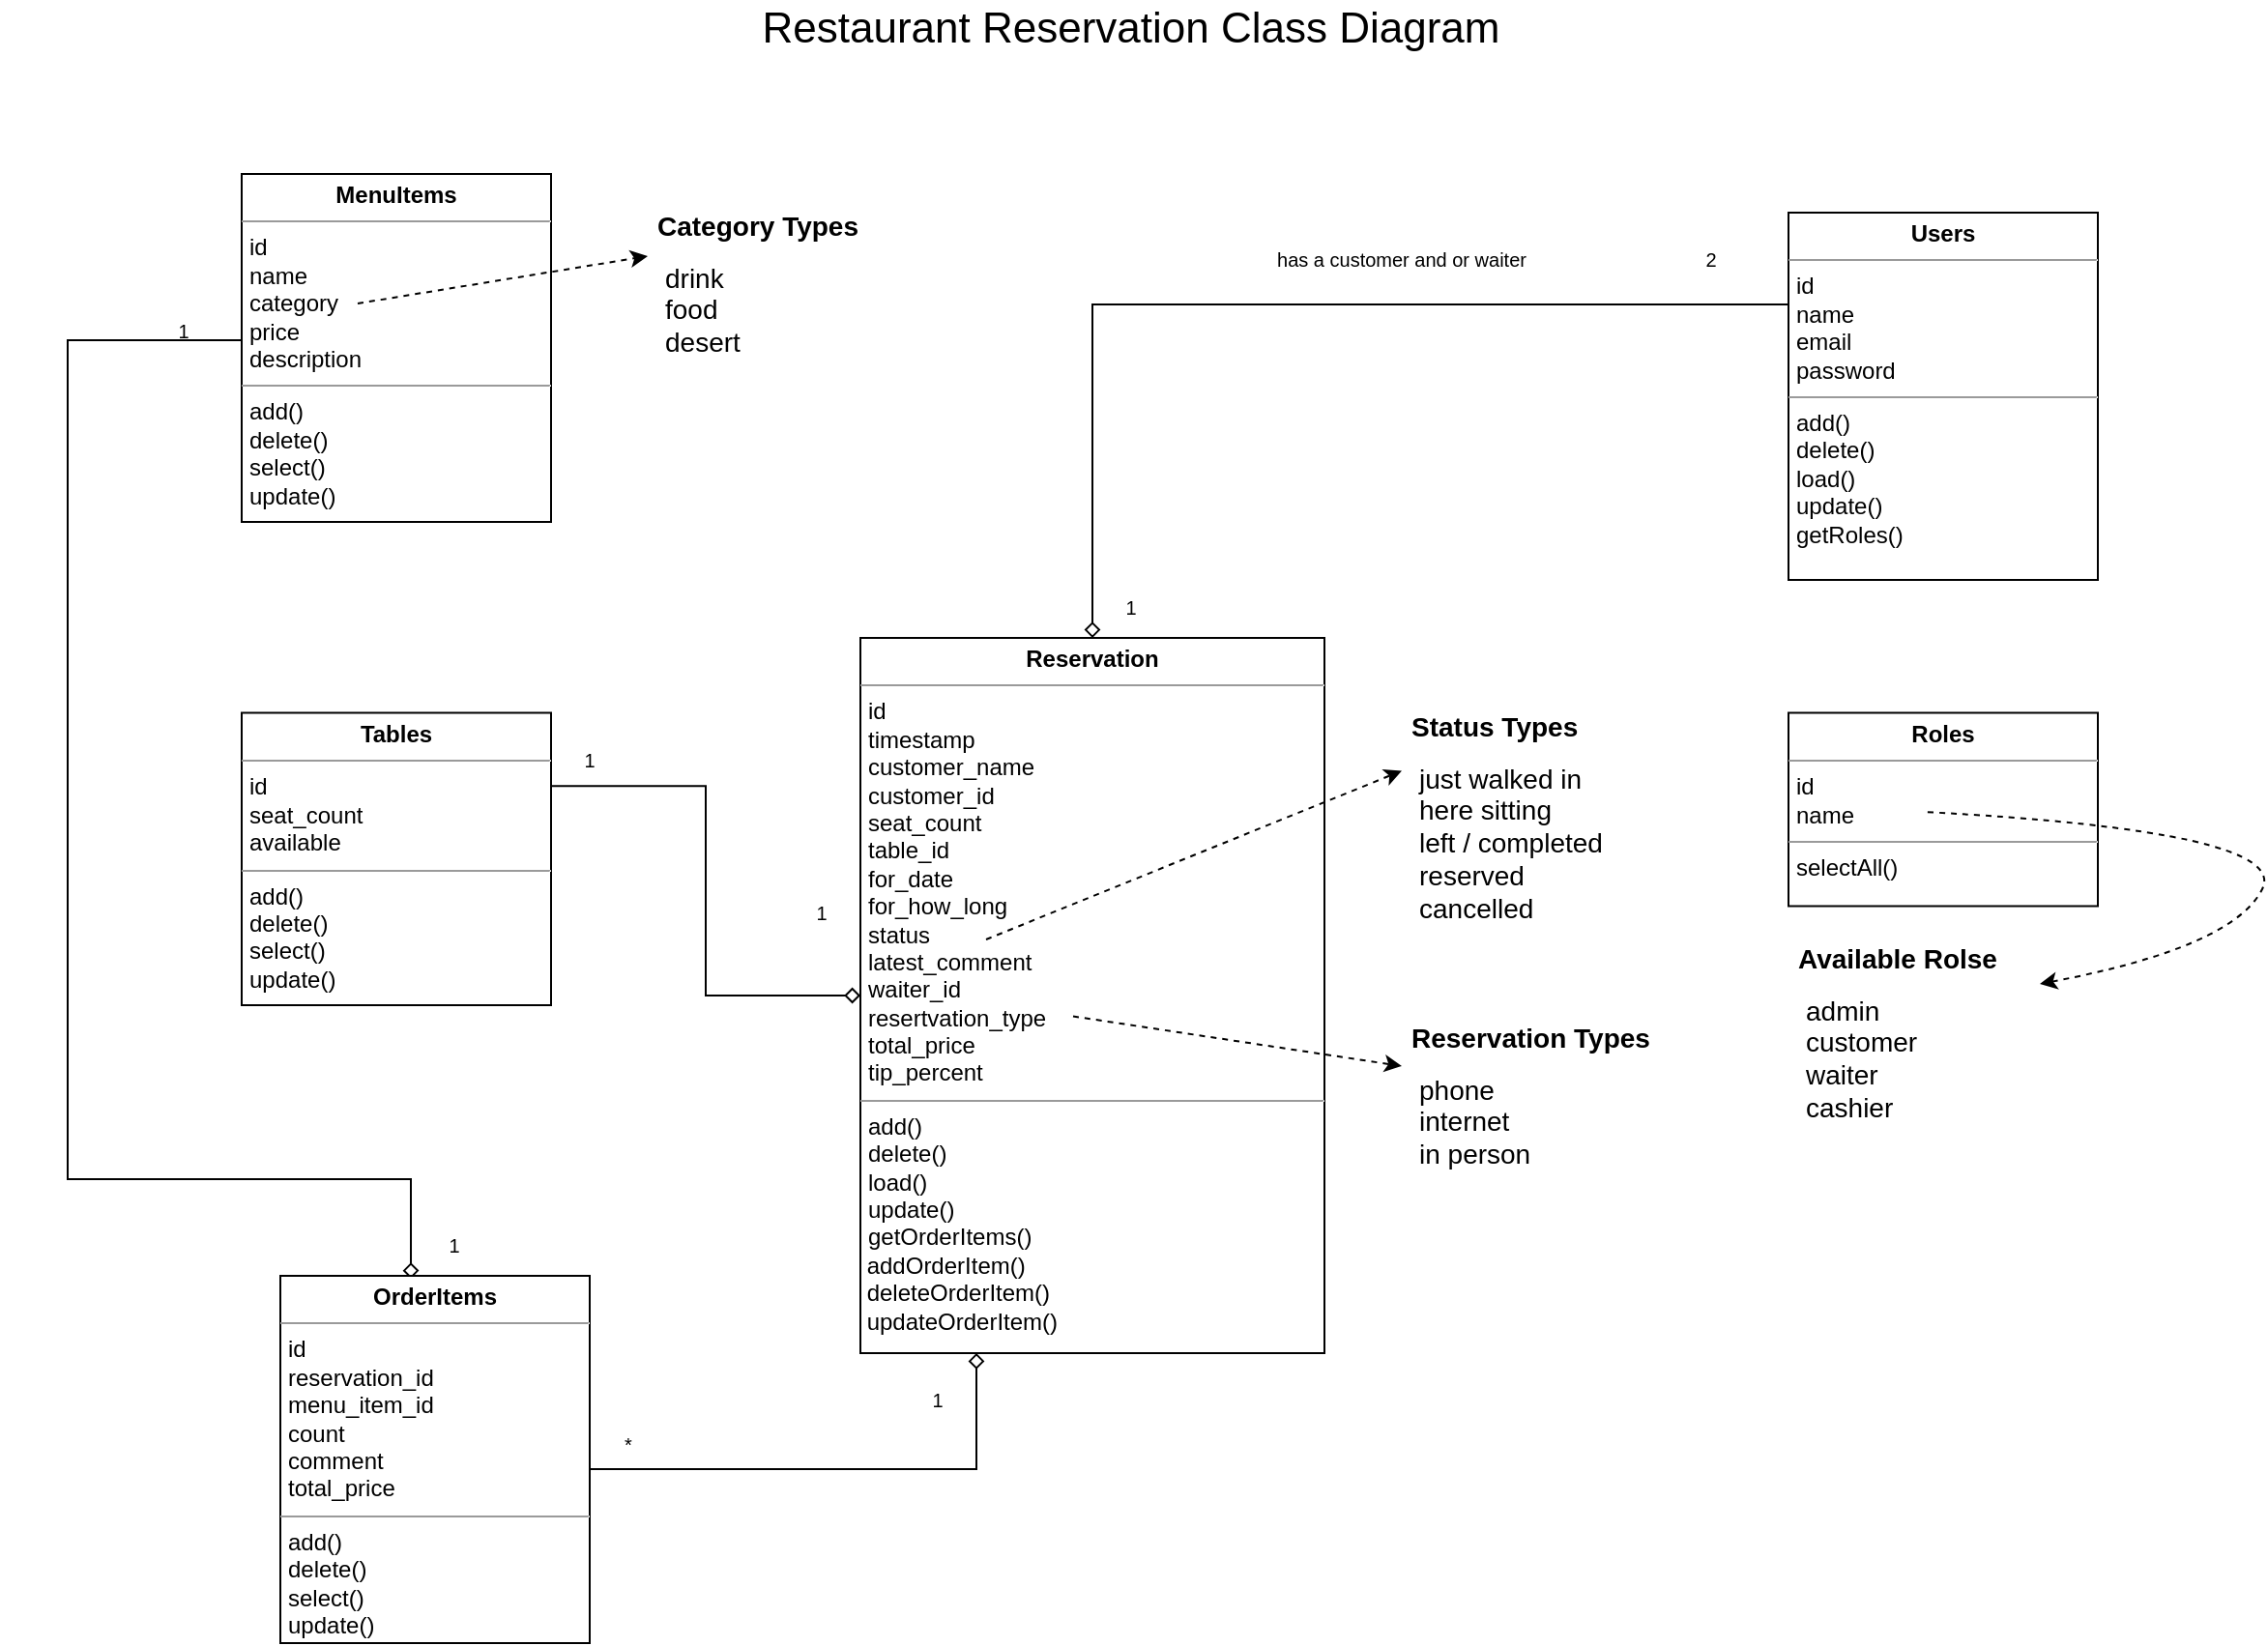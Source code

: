 <mxfile version="20.8.16" type="device"><diagram name="Page-1" id="G5EX8Vy-Cbu-R1nyykUL"><mxGraphModel dx="1626" dy="992" grid="1" gridSize="10" guides="1" tooltips="1" connect="1" arrows="1" fold="1" page="1" pageScale="1" pageWidth="3300" pageHeight="4681" background="#FFFFFF" math="0" shadow="0"><root><mxCell id="0"/><mxCell id="1" parent="0"/><mxCell id="goD7f1i-W1BPPLskCMS5-74" value="&lt;font style=&quot;font-size: 22px;&quot;&gt;Restaurant Reservation Class Diagram&lt;/font&gt;" style="text;html=1;strokeColor=none;fillColor=none;align=center;verticalAlign=middle;whiteSpace=wrap;rounded=0;fontSize=16;" parent="1" vertex="1"><mxGeometry x="35" y="70" width="1170" height="30" as="geometry"/></mxCell><mxCell id="goD7f1i-W1BPPLskCMS5-76" value="&lt;p style=&quot;margin:0px;margin-top:4px;text-align:center;&quot;&gt;&lt;b&gt;MenuItems&lt;/b&gt;&lt;/p&gt;&lt;hr size=&quot;1&quot;&gt;&lt;p style=&quot;margin:0px;margin-left:4px;&quot;&gt;id&lt;/p&gt;&lt;p style=&quot;margin:0px;margin-left:4px;&quot;&gt;name&lt;/p&gt;&lt;p style=&quot;margin:0px;margin-left:4px;&quot;&gt;category&lt;/p&gt;&lt;p style=&quot;margin:0px;margin-left:4px;&quot;&gt;price&lt;/p&gt;&lt;p style=&quot;margin:0px;margin-left:4px;&quot;&gt;description&lt;/p&gt;&lt;hr size=&quot;1&quot;&gt;&lt;p style=&quot;margin:0px;margin-left:4px;&quot;&gt;add()&lt;/p&gt;&lt;p style=&quot;margin:0px;margin-left:4px;&quot;&gt;delete()&lt;/p&gt;&lt;p style=&quot;margin:0px;margin-left:4px;&quot;&gt;select()&lt;/p&gt;&lt;p style=&quot;margin:0px;margin-left:4px;&quot;&gt;update()&lt;/p&gt;" style="verticalAlign=top;align=left;overflow=fill;fontSize=12;fontFamily=Helvetica;html=1;rounded=0;shadow=0;comic=0;labelBackgroundColor=none;strokeWidth=1" parent="1" vertex="1"><mxGeometry x="160" y="160" width="160" height="180" as="geometry"/></mxCell><mxCell id="goD7f1i-W1BPPLskCMS5-98" value="&lt;p style=&quot;margin:0px;margin-top:4px;text-align:center;&quot;&gt;&lt;b&gt;Tables&lt;/b&gt;&lt;/p&gt;&lt;hr size=&quot;1&quot;&gt;&lt;p style=&quot;margin:0px;margin-left:4px;&quot;&gt;id&lt;/p&gt;&lt;p style=&quot;margin:0px;margin-left:4px;&quot;&gt;seat_count&lt;/p&gt;&lt;p style=&quot;margin:0px;margin-left:4px;&quot;&gt;available&lt;/p&gt;&lt;hr size=&quot;1&quot;&gt;&lt;p style=&quot;margin:0px;margin-left:4px;&quot;&gt;add()&lt;/p&gt;&lt;p style=&quot;margin:0px;margin-left:4px;&quot;&gt;delete()&lt;/p&gt;&lt;p style=&quot;margin:0px;margin-left:4px;&quot;&gt;select()&lt;/p&gt;&lt;p style=&quot;margin:0px;margin-left:4px;&quot;&gt;update()&lt;/p&gt;" style="verticalAlign=top;align=left;overflow=fill;fontSize=12;fontFamily=Helvetica;html=1;rounded=0;shadow=0;comic=0;labelBackgroundColor=none;strokeWidth=1" parent="1" vertex="1"><mxGeometry x="160" y="438.75" width="160" height="151.25" as="geometry"/></mxCell><mxCell id="goD7f1i-W1BPPLskCMS5-107" style="edgeStyle=orthogonalEdgeStyle;rounded=0;orthogonalLoop=1;jettySize=auto;html=1;exitX=0.5;exitY=0;exitDx=0;exitDy=0;entryX=0;entryY=0.25;entryDx=0;entryDy=0;fontSize=14;startArrow=diamond;startFill=0;endArrow=none;endFill=0;" parent="1" source="goD7f1i-W1BPPLskCMS5-102" target="goD7f1i-W1BPPLskCMS5-79" edge="1"><mxGeometry relative="1" as="geometry"/></mxCell><mxCell id="goD7f1i-W1BPPLskCMS5-114" style="edgeStyle=orthogonalEdgeStyle;rounded=0;orthogonalLoop=1;jettySize=auto;html=1;entryX=1;entryY=0.25;entryDx=0;entryDy=0;fontSize=14;startArrow=diamond;startFill=0;endArrow=none;endFill=0;" parent="1" source="goD7f1i-W1BPPLskCMS5-102" target="goD7f1i-W1BPPLskCMS5-98" edge="1"><mxGeometry relative="1" as="geometry"/></mxCell><mxCell id="goD7f1i-W1BPPLskCMS5-102" value="&lt;p style=&quot;margin:0px;margin-top:4px;text-align:center;&quot;&gt;&lt;b&gt;Reservation&lt;/b&gt;&lt;/p&gt;&lt;hr size=&quot;1&quot;&gt;&lt;p style=&quot;margin:0px;margin-left:4px;&quot;&gt;id&lt;/p&gt;&lt;p style=&quot;margin:0px;margin-left:4px;&quot;&gt;timestamp&lt;/p&gt;&lt;p style=&quot;margin:0px;margin-left:4px;&quot;&gt;customer_name&lt;/p&gt;&lt;p style=&quot;margin:0px;margin-left:4px;&quot;&gt;customer_id&lt;/p&gt;&lt;p style=&quot;margin:0px;margin-left:4px;&quot;&gt;seat_count&lt;/p&gt;&lt;p style=&quot;margin:0px;margin-left:4px;&quot;&gt;&lt;span style=&quot;background-color: initial;&quot;&gt;table_id&lt;/span&gt;&lt;br&gt;&lt;/p&gt;&lt;p style=&quot;margin:0px;margin-left:4px;&quot;&gt;for_date&lt;/p&gt;&lt;p style=&quot;margin:0px;margin-left:4px;&quot;&gt;for_how_long&lt;/p&gt;&lt;p style=&quot;margin:0px;margin-left:4px;&quot;&gt;status&lt;/p&gt;&lt;p style=&quot;margin:0px;margin-left:4px;&quot;&gt;latest_comment&lt;/p&gt;&lt;p style=&quot;margin:0px;margin-left:4px;&quot;&gt;waiter_id&lt;/p&gt;&lt;p style=&quot;margin:0px;margin-left:4px;&quot;&gt;resertvation_type&amp;nbsp;&lt;/p&gt;&lt;p style=&quot;margin:0px;margin-left:4px;&quot;&gt;total_price&lt;/p&gt;&lt;p style=&quot;margin:0px;margin-left:4px;&quot;&gt;tip_percent&lt;/p&gt;&lt;hr size=&quot;1&quot;&gt;&lt;p style=&quot;margin:0px;margin-left:4px;&quot;&gt;add()&lt;/p&gt;&lt;p style=&quot;margin:0px;margin-left:4px;&quot;&gt;delete()&lt;/p&gt;&lt;p style=&quot;margin:0px;margin-left:4px;&quot;&gt;load()&lt;/p&gt;&lt;p style=&quot;margin:0px;margin-left:4px;&quot;&gt;update()&lt;/p&gt;&lt;p style=&quot;margin:0px;margin-left:4px;&quot;&gt;getOrderItems()&lt;/p&gt;&lt;p style=&quot;margin:0px;margin-left:4px;&quot;&gt;&lt;/p&gt;&amp;nbsp;addOrderItem()&lt;br&gt;&amp;nbsp;deleteOrderItem()&lt;br&gt;&amp;nbsp;updateOrderItem()" style="verticalAlign=top;align=left;overflow=fill;fontSize=12;fontFamily=Helvetica;html=1;rounded=0;shadow=0;comic=0;labelBackgroundColor=none;strokeWidth=1" parent="1" vertex="1"><mxGeometry x="480" y="400" width="240" height="370" as="geometry"/></mxCell><mxCell id="goD7f1i-W1BPPLskCMS5-104" value="&lt;h1 style=&quot;font-size: 14px;&quot;&gt;&lt;font style=&quot;font-size: 14px;&quot;&gt;Status Types&lt;/font&gt;&lt;/h1&gt;&lt;p style=&quot;border-color: var(--border-color); margin: 0px 0px 0px 4px; font-size: 14px;&quot;&gt;&lt;font style=&quot;font-size: 14px;&quot;&gt;just walked in&lt;/font&gt;&lt;/p&gt;&lt;p style=&quot;border-color: var(--border-color); margin: 0px 0px 0px 4px; font-size: 14px;&quot;&gt;&lt;font style=&quot;font-size: 14px;&quot;&gt;here sitting&lt;/font&gt;&lt;/p&gt;&lt;p style=&quot;border-color: var(--border-color); margin: 0px 0px 0px 4px; font-size: 14px;&quot;&gt;&lt;font style=&quot;font-size: 14px;&quot;&gt;left / completed&lt;/font&gt;&lt;/p&gt;&lt;p style=&quot;border-color: var(--border-color); margin: 0px 0px 0px 4px; font-size: 14px;&quot;&gt;&lt;font style=&quot;font-size: 14px;&quot;&gt;reserved&lt;/font&gt;&lt;/p&gt;&lt;p style=&quot;border-color: var(--border-color); margin: 0px 0px 0px 4px; font-size: 14px;&quot;&gt;&lt;font style=&quot;font-size: 14px;&quot;&gt;cancelled&lt;/font&gt;&lt;/p&gt;" style="text;html=1;strokeColor=none;fillColor=none;spacing=5;spacingTop=-20;whiteSpace=wrap;overflow=hidden;rounded=0;fontSize=10;" parent="1" vertex="1"><mxGeometry x="760" y="438.75" width="140" height="120" as="geometry"/></mxCell><mxCell id="goD7f1i-W1BPPLskCMS5-105" value="&lt;h1 style=&quot;font-size: 14px;&quot;&gt;&lt;font style=&quot;font-size: 14px;&quot;&gt;Category Types&lt;/font&gt;&lt;/h1&gt;&lt;p style=&quot;border-color: var(--border-color); margin: 0px 0px 0px 4px; font-size: 14px;&quot;&gt;drink&lt;/p&gt;&lt;p style=&quot;border-color: var(--border-color); margin: 0px 0px 0px 4px; font-size: 14px;&quot;&gt;food&lt;/p&gt;&lt;p style=&quot;border-color: var(--border-color); margin: 0px 0px 0px 4px; font-size: 14px;&quot;&gt;desert&lt;/p&gt;" style="text;html=1;strokeColor=none;fillColor=none;spacing=5;spacingTop=-20;whiteSpace=wrap;overflow=hidden;rounded=0;fontSize=10;" parent="1" vertex="1"><mxGeometry x="370" y="180" width="140" height="90" as="geometry"/></mxCell><mxCell id="goD7f1i-W1BPPLskCMS5-108" value="&lt;font style=&quot;font-size: 10px;&quot;&gt;1&lt;/font&gt;" style="text;html=1;strokeColor=none;fillColor=none;align=center;verticalAlign=middle;whiteSpace=wrap;rounded=0;fontSize=22;" parent="1" vertex="1"><mxGeometry x="590" y="370" width="60" height="22.5" as="geometry"/></mxCell><mxCell id="goD7f1i-W1BPPLskCMS5-109" value="&lt;font style=&quot;font-size: 10px;&quot;&gt;2&lt;/font&gt;" style="text;html=1;strokeColor=none;fillColor=none;align=center;verticalAlign=middle;whiteSpace=wrap;rounded=0;fontSize=22;" parent="1" vertex="1"><mxGeometry x="890" y="190" width="60" height="22.5" as="geometry"/></mxCell><mxCell id="goD7f1i-W1BPPLskCMS5-110" value="&lt;span style=&quot;font-size: 10px;&quot;&gt;has a customer and or waiter&lt;/span&gt;" style="text;html=1;strokeColor=none;fillColor=none;align=center;verticalAlign=middle;whiteSpace=wrap;rounded=0;fontSize=22;" parent="1" vertex="1"><mxGeometry x="690" y="190" width="140" height="22.5" as="geometry"/></mxCell><mxCell id="goD7f1i-W1BPPLskCMS5-115" value="&lt;font style=&quot;font-size: 10px;&quot;&gt;1&lt;/font&gt;" style="text;html=1;strokeColor=none;fillColor=none;align=center;verticalAlign=middle;whiteSpace=wrap;rounded=0;fontSize=22;" parent="1" vertex="1"><mxGeometry x="430" y="527.5" width="60" height="22.5" as="geometry"/></mxCell><mxCell id="goD7f1i-W1BPPLskCMS5-116" value="&lt;font style=&quot;font-size: 10px;&quot;&gt;1&lt;/font&gt;" style="text;html=1;strokeColor=none;fillColor=none;align=center;verticalAlign=middle;whiteSpace=wrap;rounded=0;fontSize=22;" parent="1" vertex="1"><mxGeometry x="310" y="448.75" width="60" height="22.5" as="geometry"/></mxCell><mxCell id="goD7f1i-W1BPPLskCMS5-119" style="edgeStyle=orthogonalEdgeStyle;rounded=0;orthogonalLoop=1;jettySize=auto;html=1;fontSize=14;startArrow=diamond;startFill=0;endArrow=none;endFill=0;exitX=0.25;exitY=1;exitDx=0;exitDy=0;entryX=1;entryY=0.5;entryDx=0;entryDy=0;" parent="1" source="goD7f1i-W1BPPLskCMS5-102" target="goD7f1i-W1BPPLskCMS5-118" edge="1"><mxGeometry relative="1" as="geometry"><mxPoint x="490" y="552.556" as="sourcePoint"/><mxPoint x="780" y="920" as="targetPoint"/><Array as="points"><mxPoint x="540" y="830"/><mxPoint x="300" y="830"/></Array></mxGeometry></mxCell><mxCell id="goD7f1i-W1BPPLskCMS5-123" style="edgeStyle=orthogonalEdgeStyle;rounded=0;orthogonalLoop=1;jettySize=auto;html=1;entryX=0;entryY=0.5;entryDx=0;entryDy=0;fontSize=14;startArrow=diamond;startFill=0;endArrow=none;endFill=0;exitX=0.422;exitY=0.008;exitDx=0;exitDy=0;exitPerimeter=0;" parent="1" source="goD7f1i-W1BPPLskCMS5-118" edge="1"><mxGeometry relative="1" as="geometry"><Array as="points"><mxPoint x="248" y="680"/><mxPoint x="70" y="680"/><mxPoint x="70" y="246"/></Array><mxPoint x="170" y="830" as="sourcePoint"/><mxPoint x="160" y="246.0" as="targetPoint"/></mxGeometry></mxCell><mxCell id="goD7f1i-W1BPPLskCMS5-118" value="&lt;p style=&quot;margin:0px;margin-top:4px;text-align:center;&quot;&gt;&lt;b&gt;OrderItems&lt;/b&gt;&lt;/p&gt;&lt;hr size=&quot;1&quot;&gt;&lt;p style=&quot;margin:0px;margin-left:4px;&quot;&gt;&lt;span style=&quot;background-color: initial;&quot;&gt;id&lt;/span&gt;&lt;/p&gt;&lt;p style=&quot;margin:0px;margin-left:4px;&quot;&gt;&lt;span style=&quot;background-color: initial;&quot;&gt;reservation_id&lt;/span&gt;&lt;/p&gt;&lt;p style=&quot;margin:0px;margin-left:4px;&quot;&gt;menu_item_id&lt;/p&gt;&lt;p style=&quot;margin:0px;margin-left:4px;&quot;&gt;count&lt;/p&gt;&lt;p style=&quot;margin:0px;margin-left:4px;&quot;&gt;comment&lt;/p&gt;&lt;p style=&quot;margin:0px;margin-left:4px;&quot;&gt;total_price&lt;/p&gt;&lt;hr size=&quot;1&quot;&gt;&lt;p style=&quot;margin:0px;margin-left:4px;&quot;&gt;add()&lt;/p&gt;&lt;p style=&quot;margin:0px;margin-left:4px;&quot;&gt;delete()&lt;/p&gt;&lt;p style=&quot;margin:0px;margin-left:4px;&quot;&gt;select()&lt;/p&gt;&lt;p style=&quot;margin:0px;margin-left:4px;&quot;&gt;update()&lt;/p&gt;" style="verticalAlign=top;align=left;overflow=fill;fontSize=12;fontFamily=Helvetica;html=1;rounded=0;shadow=0;comic=0;labelBackgroundColor=none;strokeWidth=1" parent="1" vertex="1"><mxGeometry x="180" y="730" width="160" height="190" as="geometry"/></mxCell><mxCell id="goD7f1i-W1BPPLskCMS5-121" value="&lt;font style=&quot;font-size: 10px;&quot;&gt;1&lt;/font&gt;" style="text;html=1;strokeColor=none;fillColor=none;align=center;verticalAlign=middle;whiteSpace=wrap;rounded=0;fontSize=22;" parent="1" vertex="1"><mxGeometry x="490" y="780" width="60" height="22.5" as="geometry"/></mxCell><mxCell id="goD7f1i-W1BPPLskCMS5-122" value="&lt;font style=&quot;font-size: 10px;&quot;&gt;*&lt;/font&gt;" style="text;html=1;strokeColor=none;fillColor=none;align=center;verticalAlign=middle;whiteSpace=wrap;rounded=0;fontSize=22;" parent="1" vertex="1"><mxGeometry x="330" y="802.5" width="60" height="22.5" as="geometry"/></mxCell><mxCell id="goD7f1i-W1BPPLskCMS5-124" value="&lt;font style=&quot;font-size: 10px;&quot;&gt;1&lt;/font&gt;" style="text;html=1;strokeColor=none;fillColor=none;align=center;verticalAlign=middle;whiteSpace=wrap;rounded=0;fontSize=22;" parent="1" vertex="1"><mxGeometry x="240" y="700" width="60" height="22.5" as="geometry"/></mxCell><mxCell id="goD7f1i-W1BPPLskCMS5-125" value="&lt;font style=&quot;font-size: 10px;&quot;&gt;1&lt;/font&gt;" style="text;html=1;strokeColor=none;fillColor=none;align=center;verticalAlign=middle;whiteSpace=wrap;rounded=0;fontSize=22;" parent="1" vertex="1"><mxGeometry x="100" y="227" width="60" height="22.5" as="geometry"/></mxCell><mxCell id="goD7f1i-W1BPPLskCMS5-126" value="&lt;h1 style=&quot;font-size: 14px;&quot;&gt;&lt;font style=&quot;font-size: 14px;&quot;&gt;Reservation Types&lt;/font&gt;&lt;/h1&gt;&lt;p style=&quot;border-color: var(--border-color); margin: 0px 0px 0px 4px; font-size: 14px;&quot;&gt;phone&lt;/p&gt;&lt;p style=&quot;border-color: var(--border-color); margin: 0px 0px 0px 4px; font-size: 14px;&quot;&gt;internet&lt;/p&gt;&lt;p style=&quot;border-color: var(--border-color); margin: 0px 0px 0px 4px; font-size: 14px;&quot;&gt;in person&lt;/p&gt;" style="text;html=1;strokeColor=none;fillColor=none;spacing=5;spacingTop=-20;whiteSpace=wrap;overflow=hidden;rounded=0;fontSize=10;" parent="1" vertex="1"><mxGeometry x="760" y="600" width="190" height="86" as="geometry"/></mxCell><mxCell id="goD7f1i-W1BPPLskCMS5-128" value="&lt;h1 style=&quot;font-size: 14px;&quot;&gt;&lt;font style=&quot;font-size: 14px;&quot;&gt;Available Rolse&lt;/font&gt;&lt;/h1&gt;&lt;p style=&quot;border-color: var(--border-color); margin: 0px 0px 0px 4px; font-size: 14px;&quot;&gt;admin&lt;/p&gt;&lt;p style=&quot;border-color: var(--border-color); margin: 0px 0px 0px 4px; font-size: 14px;&quot;&gt;customer&lt;/p&gt;&lt;p style=&quot;border-color: var(--border-color); margin: 0px 0px 0px 4px; font-size: 14px;&quot;&gt;waiter&lt;/p&gt;&lt;p style=&quot;border-color: var(--border-color); margin: 0px 0px 0px 4px; font-size: 14px;&quot;&gt;cashier&lt;/p&gt;" style="text;html=1;strokeColor=none;fillColor=none;spacing=5;spacingTop=-20;whiteSpace=wrap;overflow=hidden;rounded=0;fontSize=10;" parent="1" vertex="1"><mxGeometry x="960" y="558.75" width="160" height="96" as="geometry"/></mxCell><mxCell id="goD7f1i-W1BPPLskCMS5-79" value="&lt;p style=&quot;margin:0px;margin-top:4px;text-align:center;&quot;&gt;&lt;b&gt;Users&lt;/b&gt;&lt;/p&gt;&lt;hr size=&quot;1&quot;&gt;&lt;p style=&quot;margin:0px;margin-left:4px;&quot;&gt;id&lt;/p&gt;&lt;p style=&quot;margin:0px;margin-left:4px;&quot;&gt;name&lt;/p&gt;&lt;p style=&quot;margin:0px;margin-left:4px;&quot;&gt;email&lt;/p&gt;&lt;p style=&quot;margin:0px;margin-left:4px;&quot;&gt;password&lt;/p&gt;&lt;hr size=&quot;1&quot;&gt;&lt;p style=&quot;margin:0px;margin-left:4px;&quot;&gt;add()&lt;/p&gt;&lt;p style=&quot;margin:0px;margin-left:4px;&quot;&gt;delete()&lt;/p&gt;&lt;p style=&quot;margin:0px;margin-left:4px;&quot;&gt;load()&lt;/p&gt;&lt;p style=&quot;margin:0px;margin-left:4px;&quot;&gt;update()&lt;/p&gt;&lt;p style=&quot;margin:0px;margin-left:4px;&quot;&gt;getRoles()&lt;/p&gt;&lt;p style=&quot;margin:0px;margin-left:4px;&quot;&gt;&lt;br&gt;&lt;/p&gt;" style="verticalAlign=top;align=left;overflow=fill;fontSize=12;fontFamily=Helvetica;html=1;rounded=0;shadow=0;comic=0;labelBackgroundColor=none;strokeWidth=1" parent="1" vertex="1"><mxGeometry x="960" y="180" width="160" height="190" as="geometry"/></mxCell><mxCell id="nJdFATIE86mqyI9YQelK-1" value="" style="endArrow=classic;html=1;rounded=0;entryX=0;entryY=0.25;entryDx=0;entryDy=0;dashed=1;" edge="1" parent="1" target="goD7f1i-W1BPPLskCMS5-104"><mxGeometry width="50" height="50" relative="1" as="geometry"><mxPoint x="545" y="556" as="sourcePoint"/><mxPoint x="655" y="496" as="targetPoint"/></mxGeometry></mxCell><mxCell id="nJdFATIE86mqyI9YQelK-2" value="" style="endArrow=classic;html=1;rounded=0;entryX=0;entryY=0.25;entryDx=0;entryDy=0;dashed=1;" edge="1" parent="1" target="goD7f1i-W1BPPLskCMS5-126"><mxGeometry width="50" height="50" relative="1" as="geometry"><mxPoint x="590" y="595.75" as="sourcePoint"/><mxPoint x="815" y="541" as="targetPoint"/></mxGeometry></mxCell><mxCell id="nJdFATIE86mqyI9YQelK-3" value="" style="endArrow=classic;html=1;rounded=0;dashed=1;entryX=0;entryY=0.25;entryDx=0;entryDy=0;" edge="1" parent="1" target="goD7f1i-W1BPPLskCMS5-105"><mxGeometry width="50" height="50" relative="1" as="geometry"><mxPoint x="220" y="227" as="sourcePoint"/><mxPoint x="445" y="172.25" as="targetPoint"/></mxGeometry></mxCell><mxCell id="nJdFATIE86mqyI9YQelK-5" value="&lt;p style=&quot;margin:0px;margin-top:4px;text-align:center;&quot;&gt;&lt;b&gt;Roles&lt;/b&gt;&lt;/p&gt;&lt;hr size=&quot;1&quot;&gt;&lt;p style=&quot;margin:0px;margin-left:4px;&quot;&gt;id&lt;/p&gt;&lt;p style=&quot;margin:0px;margin-left:4px;&quot;&gt;name&lt;/p&gt;&lt;hr size=&quot;1&quot;&gt;&lt;p style=&quot;margin:0px;margin-left:4px;&quot;&gt;&lt;span style=&quot;background-color: initial;&quot;&gt;selectAll()&lt;/span&gt;&lt;/p&gt;" style="verticalAlign=top;align=left;overflow=fill;fontSize=12;fontFamily=Helvetica;html=1;rounded=0;shadow=0;comic=0;labelBackgroundColor=none;strokeWidth=1" vertex="1" parent="1"><mxGeometry x="960" y="438.75" width="160" height="100" as="geometry"/></mxCell><mxCell id="nJdFATIE86mqyI9YQelK-7" value="" style="curved=1;endArrow=none;html=1;rounded=0;dashed=1;endFill=0;startArrow=classic;startFill=1;" edge="1" parent="1"><mxGeometry width="50" height="50" relative="1" as="geometry"><mxPoint x="1090" y="579" as="sourcePoint"/><mxPoint x="1030" y="490" as="targetPoint"/><Array as="points"><mxPoint x="1190" y="560"/><mxPoint x="1220" y="500"/></Array></mxGeometry></mxCell></root></mxGraphModel></diagram></mxfile>